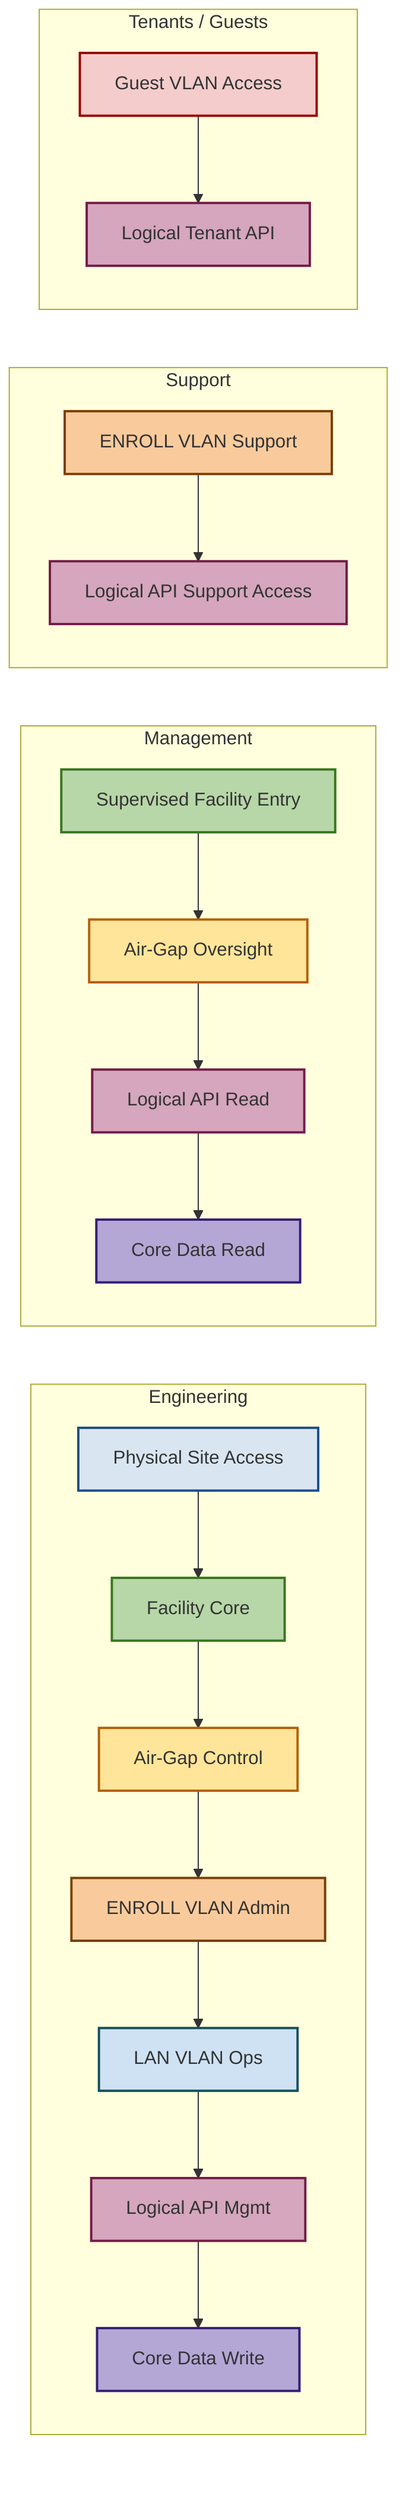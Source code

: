 flowchart LR
    %% Swimlanes for roles
    subgraph ENG[Engineering]
        E1[Physical Site Access]:::outer
        E2[Facility Core]:::facility
        E3[Air-Gap Control]:::isolation
        E4[ENROLL VLAN Admin]:::enroll
        E5[LAN VLAN Ops]:::lan
        E6[Logical API Mgmt]:::logical
        E7[Core Data Write]:::core
    end
 
    subgraph MGT[Management]
        M1[Supervised Facility Entry]:::facility
        M2[Air-Gap Oversight]:::isolation
        M3[Logical API Read]:::logical
        M4[Core Data Read]:::core
    end
 
    subgraph SUP[Support]
        S1[ENROLL VLAN Support]:::enroll
        S2[Logical API Support Access]:::logical
    end
 
    subgraph TEN[Tenants / Guests]
        T1[Guest VLAN Access]:::guest
        T2[Logical Tenant API]:::logical
    end
 
    %% Flows within roles
    E1 --> E2 --> E3 --> E4 --> E5 --> E6 --> E7
    M1 --> M2 --> M3 --> M4
    S1 --> S2
    T1 --> T2
 
    %% Zone color definitions
    classDef outer fill:#d9e6f2,stroke:#1b4d89,stroke-width:2px;
    classDef facility fill:#b7d7a8,stroke:#38761d,stroke-width:2px;
    classDef isolation fill:#ffe599,stroke:#b45f06,stroke-width:2px;
    classDef enroll fill:#f9cb9c,stroke:#783f04,stroke-width:2px;
    classDef guest fill:#f4cccc,stroke:#990000,stroke-width:2px;
    classDef lan fill:#cfe2f3,stroke:#134f5c,stroke-width:2px;
    classDef logical fill:#d5a6bd,stroke:#741b47,stroke-width:2px;
    classDef core fill:#b4a7d6,stroke:#351c75,stroke-width:2px;